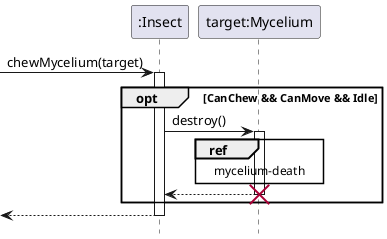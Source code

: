 @startuml Insect/chew
hide footbox

participant ":Insect" as insect
participant "target:Mycelium" as target

-> insect : chewMycelium(target)
activate insect

opt CanChew && CanMove && Idle
    insect -> target : destroy()
    activate target

    ref over target
        mycelium-death
    end ref

    return
    destroy target
end

<-- insect
deactivate insect

@enduml